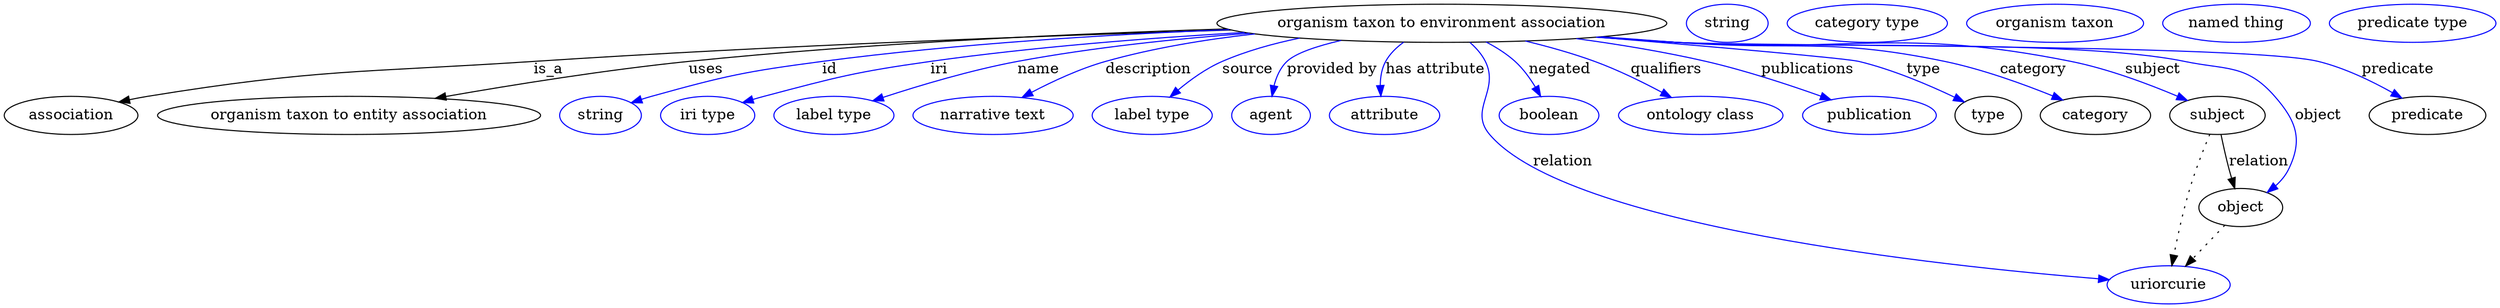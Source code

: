 digraph {
	graph [bb="0,0,2347.7,283"];
	node [label="\N"];
	"organism taxon to environment association"	 [height=0.5,
		label="organism taxon to environment association",
		pos="1355,265",
		width=5.8856];
	association	 [height=0.5,
		pos="63.044,178",
		width=1.7512];
	"organism taxon to environment association" -> association	 [label=is_a,
		lp="510.04,221.5",
		pos="e,108.53,190.49 1153.6,259.36 979.38,253.82 720.93,243.98 496.04,229 335.29,218.29 293.89,222.95 135.04,196 129.65,195.08 124.05,\
193.98 118.48,192.77"];
	"organism taxon to entity association"	 [height=0.5,
		pos="325.04,178",
		width=5.019];
	"organism taxon to environment association" -> "organism taxon to entity association"	 [label=uses,
		lp="657.54,221.5",
		pos="e,408.54,194.04 1149.5,260.61 1006.6,256.09 811.84,247.03 641.04,229 565.77,221.05 481.13,207.12 418.41,195.83"];
	id	 [color=blue,
		height=0.5,
		label=string,
		pos="562.04,178",
		width=1.0652];
	"organism taxon to environment association" -> id	 [color=blue,
		label=id,
		lp="775.04,221.5",
		pos="e,591.25,189.76 1152,259.78 1038.6,255.05 895.04,246.07 768.04,229 696.95,219.45 678.94,215.99 610.04,196 607.06,195.14 604,194.17 \
600.94,193.15",
		style=solid];
	iri	 [color=blue,
		height=0.5,
		label="iri type",
		pos="663.04,178",
		width=1.2277];
	"organism taxon to environment association" -> iri	 [color=blue,
		label=iri,
		lp="880.04,221.5",
		pos="e,696.22,189.94 1166.3,256.81 1076.8,251.43 968.61,242.75 872.04,229 801.88,219.01 784.38,214.76 716.04,196 712.71,195.08 709.28,\
194.08 705.84,193.02",
		style=solid];
	name	 [color=blue,
		height=0.5,
		label="label type",
		pos="782.04,178",
		width=1.5707];
	"organism taxon to environment association" -> name	 [color=blue,
		label=name,
		lp="974.04,221.5",
		pos="e,819.76,191.55 1170.6,256.14 1102.1,250.84 1024.2,242.4 954.04,229 911.17,220.8 863.68,206.29 829.48,194.84",
		style=solid];
	description	 [color=blue,
		height=0.5,
		label="narrative text",
		pos="932.04,178",
		width=2.0943];
	"organism taxon to environment association" -> description	 [color=blue,
		label=description,
		lp="1077,221.5",
		pos="e,959.67,194.82 1201,252.61 1135.5,246.3 1067.1,238.06 1036,229 1012.5,222.14 987.88,210.27 968.47,199.71",
		style=solid];
	source	 [color=blue,
		height=0.5,
		label="label type",
		pos="1082,178",
		width=1.5707];
	"organism taxon to environment association" -> source	 [color=blue,
		label=source,
		lp="1171.5,221.5",
		pos="e,1099.2,195.39 1238.9,249.92 1201,243.92 1164.2,236.63 1147,229 1132.5,222.53 1118.3,212.08 1107,202.31",
		style=solid];
	"provided by"	 [color=blue,
		height=0.5,
		label=agent,
		pos="1194,178",
		width=1.0291];
	"organism taxon to environment association" -> "provided by"	 [color=blue,
		label="provided by",
		lp="1251.5,221.5",
		pos="e,1195,196.38 1258.9,248.91 1236.7,243.52 1217.3,236.85 1209,229 1202.8,223.01 1199.1,214.56 1196.9,206.26",
		style=solid];
	"has attribute"	 [color=blue,
		height=0.5,
		label=attribute,
		pos="1301,178",
		width=1.4443];
	"organism taxon to environment association" -> "has attribute"	 [color=blue,
		label="has attribute",
		lp="1349,221.5",
		pos="e,1297.5,196.03 1318.7,247.26 1312.1,242.3 1306,236.24 1302,229 1298.3,222.15 1297.1,213.98 1297,206.21",
		style=solid];
	relation	 [color=blue,
		height=0.5,
		label=uriorcurie,
		pos="2038,18",
		width=1.6068];
	"organism taxon to environment association" -> relation	 [color=blue,
		label=relation,
		lp="1471,134.5",
		pos="e,1981.7,22.071 1381.8,247.01 1387.5,241.88 1392.7,235.81 1396,229 1409.5,201.39 1380.1,183.4 1400,160 1473.7,73.376 1823.1,35.348 \
1971.3,22.922",
		style=solid];
	negated	 [color=blue,
		height=0.5,
		label=boolean,
		pos="1456,178",
		width=1.2999];
	"organism taxon to environment association" -> negated	 [color=blue,
		label=negated,
		lp="1466,221.5",
		pos="e,1447.7,196.2 1397.5,247.36 1406.9,242.29 1416.3,236.15 1424,229 1431.4,222.23 1437.7,213.42 1442.7,205.03",
		style=solid];
	qualifiers	 [color=blue,
		height=0.5,
		label="ontology class",
		pos="1598,178",
		width=2.1484];
	"organism taxon to environment association" -> qualifiers	 [color=blue,
		label=qualifiers,
		lp="1567,221.5",
		pos="e,1569.8,194.76 1435.7,248.33 1456.6,243.05 1478.9,236.59 1499,229 1520.2,221.05 1542.6,209.75 1560.7,199.81",
		style=solid];
	publications	 [color=blue,
		height=0.5,
		label=publication,
		pos="1756,178",
		width=1.7512];
	"organism taxon to environment association" -> publications	 [color=blue,
		label=publications,
		lp="1700,221.5",
		pos="e,1719.1,192.61 1485.7,250.78 1524.4,245.34 1566.7,238.16 1605,229 1640.7,220.48 1679.9,207.12 1709.4,196.21",
		style=solid];
	type	 [height=0.5,
		pos="1868,178",
		width=0.86659];
	"organism taxon to environment association" -> type	 [color=blue,
		label=type,
		lp="1809,221.5",
		pos="e,1844.9,190.49 1505.3,252.29 1611.1,243.16 1736,231.97 1748,229 1779,221.39 1812.1,206.75 1835.7,195.1",
		style=solid];
	category	 [height=0.5,
		pos="1969,178",
		width=1.4443];
	"organism taxon to environment association" -> category	 [color=blue,
		label=category,
		lp="1913,221.5",
		pos="e,1937.5,192.35 1506.9,252.43 1530.1,250.57 1553.7,248.71 1576,247 1688.4,238.42 1718.8,252.52 1829,229 1863.4,221.66 1900.8,207.73 \
1928.3,196.28",
		style=solid];
	subject	 [height=0.5,
		pos="2084,178",
		width=1.2457];
	"organism taxon to environment association" -> subject	 [color=blue,
		label=subject,
		lp="2025.5,221.5",
		pos="e,2055.3,191.86 1504.2,252.18 1528.2,250.31 1552.8,248.51 1576,247 1741.7,236.26 1786.5,262.74 1949,229 1982.9,221.97 2019.5,207.69 \
2046,196.03",
		style=solid];
	object	 [height=0.5,
		pos="2106,91",
		width=1.1013];
	"organism taxon to environment association" -> object	 [color=blue,
		label=object,
		lp="2179.5,178",
		pos="e,2131.5,105.11 1502.7,252.07 1527.2,250.19 1552.3,248.41 1576,247 1682.6,240.67 1951.6,251.26 2056,229 2094.5,220.81 2112.4,225.74 \
2138,196 2158.4,172.38 2164.6,155.13 2151,127 2148.3,121.2 2144,116.04 2139.3,111.57",
		style=solid];
	predicate	 [height=0.5,
		pos="2283,178",
		width=1.5346];
	"organism taxon to environment association" -> predicate	 [color=blue,
		label=predicate,
		lp="2251.5,221.5",
		pos="e,2257.7,194.25 1501.8,251.98 1526.6,250.09 1552,248.34 1576,247 1643,243.28 2114,245.12 2179,229 2203.6,222.9 2229.2,210.45 2248.9,\
199.37",
		style=solid];
	association_type	 [color=blue,
		height=0.5,
		label=string,
		pos="1623,265",
		width=1.0652];
	association_category	 [color=blue,
		height=0.5,
		label="category type",
		pos="1755,265",
		width=2.0943];
	subject -> relation	 [pos="e,2040.9,36.006 2076.1,160.13 2070.2,146.37 2062.3,126.75 2057,109 2050.8,88.182 2045.9,64.102 2042.6,45.943",
		style=dotted];
	subject -> object	 [label=relation,
		lp="2123,134.5",
		pos="e,2100.3,108.86 2087.5,159.97 2089.5,150.18 2092.2,137.87 2095,127 2095.7,124.31 2096.5,121.51 2097.3,118.73"];
	"organism taxon to environment association_subject"	 [color=blue,
		height=0.5,
		label="organism taxon",
		pos="1932,265",
		width=2.3109];
	object -> relation	 [pos="e,2054.2,35.346 2090.3,74.069 2081.6,64.805 2070.8,53.154 2061.2,42.876",
		style=dotted];
	"organism taxon to environment association_object"	 [color=blue,
		height=0.5,
		label="named thing",
		pos="2103,265",
		width=1.9318];
	"organism taxon to environment association_predicate"	 [color=blue,
		height=0.5,
		label="predicate type",
		pos="2269,265",
		width=2.1845];
}
